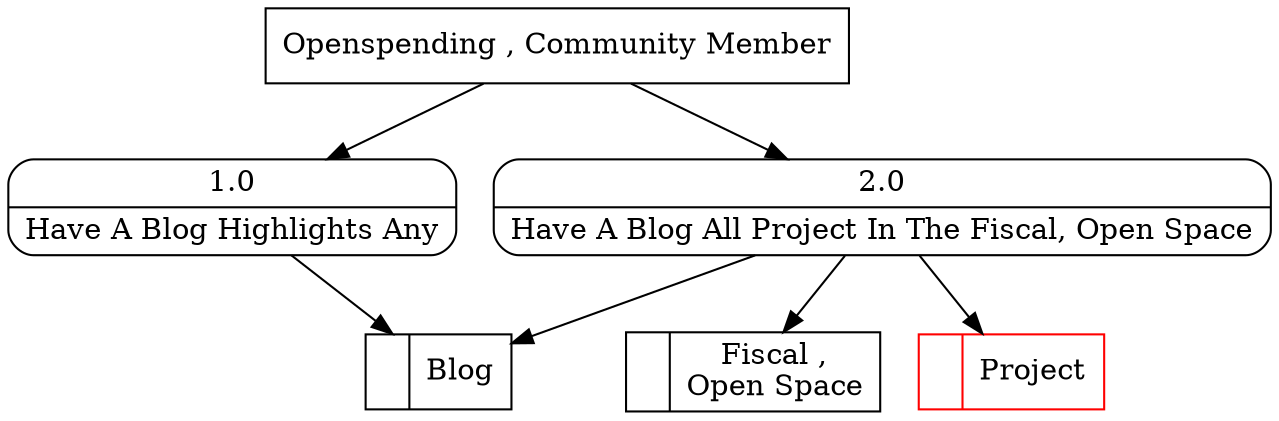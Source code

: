 digraph dfd2{ 
node[shape=record]
200 [label="<f0>  |<f1> Fiscal ,\nOpen Space " ];
201 [label="<f0>  |<f1> Blog " ];
202 [label="<f0>  |<f1> Project " color=red];
203 [label="Openspending , Community Member" shape=box];
204 [label="{<f0> 1.0|<f1> Have A Blog Highlights Any }" shape=Mrecord];
205 [label="{<f0> 2.0|<f1> Have A Blog All Project In The Fiscal, Open Space }" shape=Mrecord];
203 -> 204
203 -> 205
204 -> 201
205 -> 202
205 -> 200
205 -> 201
}